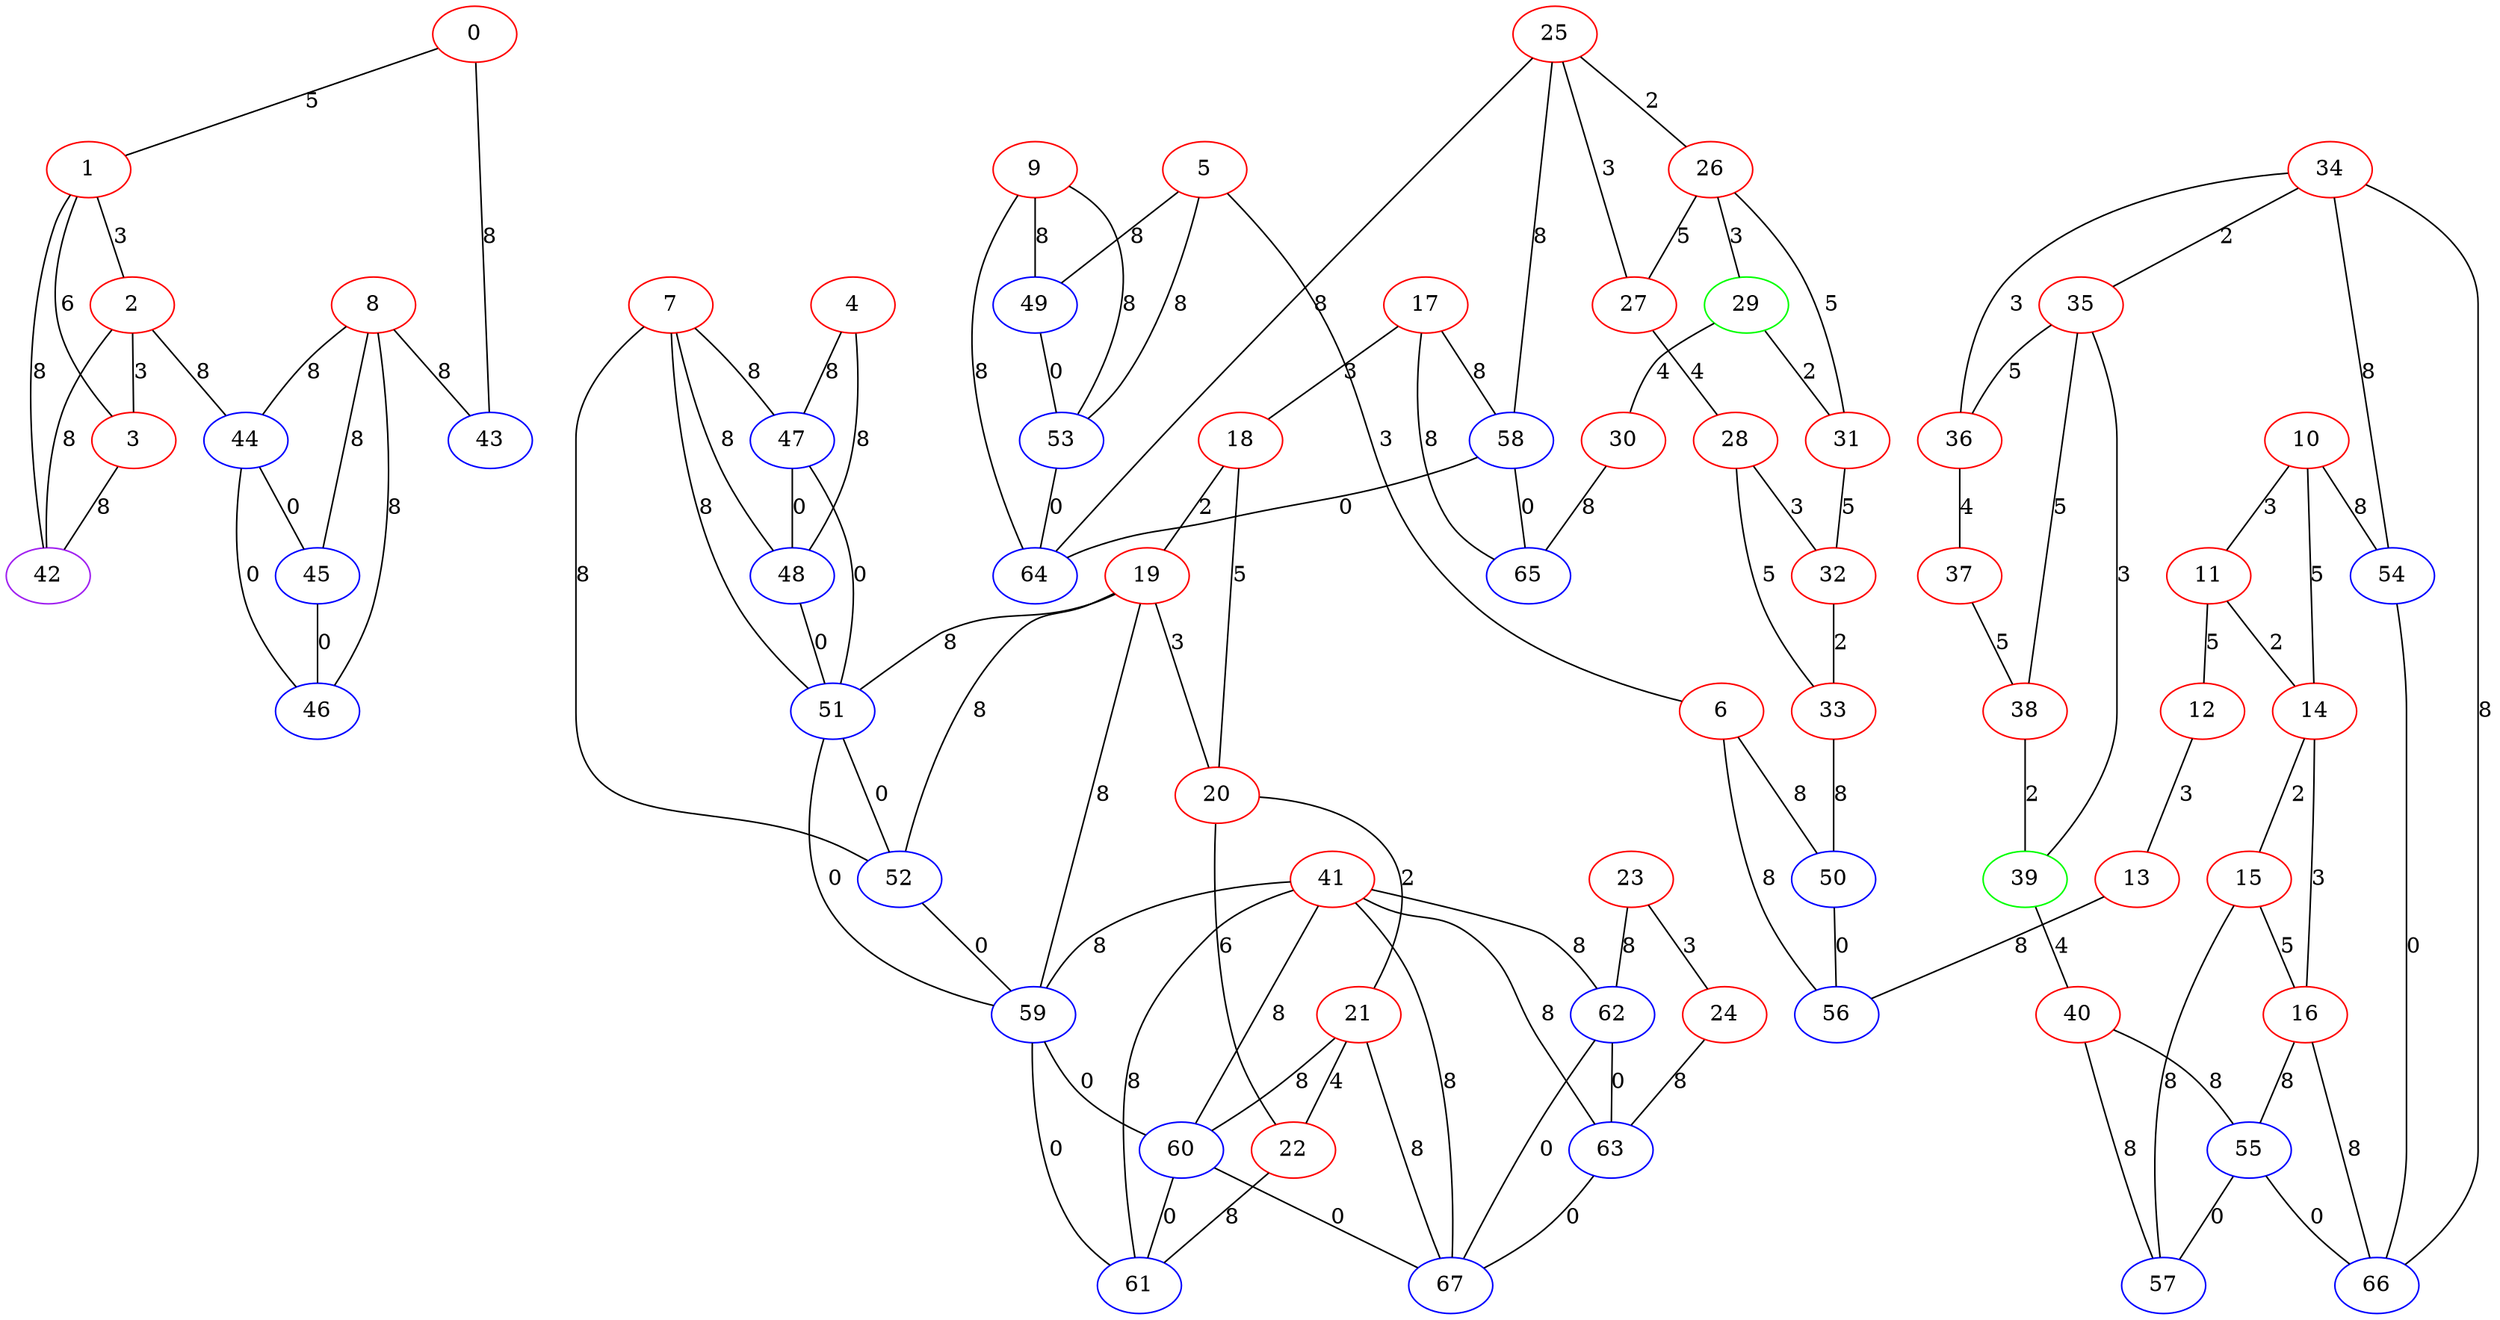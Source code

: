 graph "" {
0 [color=red, weight=1];
1 [color=red, weight=1];
2 [color=red, weight=1];
3 [color=red, weight=1];
4 [color=red, weight=1];
5 [color=red, weight=1];
6 [color=red, weight=1];
7 [color=red, weight=1];
8 [color=red, weight=1];
9 [color=red, weight=1];
10 [color=red, weight=1];
11 [color=red, weight=1];
12 [color=red, weight=1];
13 [color=red, weight=1];
14 [color=red, weight=1];
15 [color=red, weight=1];
16 [color=red, weight=1];
17 [color=red, weight=1];
18 [color=red, weight=1];
19 [color=red, weight=1];
20 [color=red, weight=1];
21 [color=red, weight=1];
22 [color=red, weight=1];
23 [color=red, weight=1];
24 [color=red, weight=1];
25 [color=red, weight=1];
26 [color=red, weight=1];
27 [color=red, weight=1];
28 [color=red, weight=1];
29 [color=green, weight=2];
30 [color=red, weight=1];
31 [color=red, weight=1];
32 [color=red, weight=1];
33 [color=red, weight=1];
34 [color=red, weight=1];
35 [color=red, weight=1];
36 [color=red, weight=1];
37 [color=red, weight=1];
38 [color=red, weight=1];
39 [color=green, weight=2];
40 [color=red, weight=1];
41 [color=red, weight=1];
42 [color=purple, weight=4];
43 [color=blue, weight=3];
44 [color=blue, weight=3];
45 [color=blue, weight=3];
46 [color=blue, weight=3];
47 [color=blue, weight=3];
48 [color=blue, weight=3];
49 [color=blue, weight=3];
50 [color=blue, weight=3];
51 [color=blue, weight=3];
52 [color=blue, weight=3];
53 [color=blue, weight=3];
54 [color=blue, weight=3];
55 [color=blue, weight=3];
56 [color=blue, weight=3];
57 [color=blue, weight=3];
58 [color=blue, weight=3];
59 [color=blue, weight=3];
60 [color=blue, weight=3];
61 [color=blue, weight=3];
62 [color=blue, weight=3];
63 [color=blue, weight=3];
64 [color=blue, weight=3];
65 [color=blue, weight=3];
66 [color=blue, weight=3];
67 [color=blue, weight=3];
0 -- 1  [key=0, label=5];
0 -- 43  [key=0, label=8];
1 -- 2  [key=0, label=3];
1 -- 3  [key=0, label=6];
1 -- 42  [key=0, label=8];
2 -- 42  [key=0, label=8];
2 -- 3  [key=0, label=3];
2 -- 44  [key=0, label=8];
3 -- 42  [key=0, label=8];
4 -- 48  [key=0, label=8];
4 -- 47  [key=0, label=8];
5 -- 49  [key=0, label=8];
5 -- 53  [key=0, label=8];
5 -- 6  [key=0, label=3];
6 -- 56  [key=0, label=8];
6 -- 50  [key=0, label=8];
7 -- 48  [key=0, label=8];
7 -- 51  [key=0, label=8];
7 -- 52  [key=0, label=8];
7 -- 47  [key=0, label=8];
8 -- 43  [key=0, label=8];
8 -- 44  [key=0, label=8];
8 -- 45  [key=0, label=8];
8 -- 46  [key=0, label=8];
9 -- 64  [key=0, label=8];
9 -- 49  [key=0, label=8];
9 -- 53  [key=0, label=8];
10 -- 11  [key=0, label=3];
10 -- 54  [key=0, label=8];
10 -- 14  [key=0, label=5];
11 -- 12  [key=0, label=5];
11 -- 14  [key=0, label=2];
12 -- 13  [key=0, label=3];
13 -- 56  [key=0, label=8];
14 -- 16  [key=0, label=3];
14 -- 15  [key=0, label=2];
15 -- 16  [key=0, label=5];
15 -- 57  [key=0, label=8];
16 -- 66  [key=0, label=8];
16 -- 55  [key=0, label=8];
17 -- 65  [key=0, label=8];
17 -- 18  [key=0, label=3];
17 -- 58  [key=0, label=8];
18 -- 19  [key=0, label=2];
18 -- 20  [key=0, label=5];
19 -- 52  [key=0, label=8];
19 -- 51  [key=0, label=8];
19 -- 20  [key=0, label=3];
19 -- 59  [key=0, label=8];
20 -- 21  [key=0, label=2];
20 -- 22  [key=0, label=6];
21 -- 60  [key=0, label=8];
21 -- 67  [key=0, label=8];
21 -- 22  [key=0, label=4];
22 -- 61  [key=0, label=8];
23 -- 24  [key=0, label=3];
23 -- 62  [key=0, label=8];
24 -- 63  [key=0, label=8];
25 -- 64  [key=0, label=8];
25 -- 26  [key=0, label=2];
25 -- 27  [key=0, label=3];
25 -- 58  [key=0, label=8];
26 -- 27  [key=0, label=5];
26 -- 29  [key=0, label=3];
26 -- 31  [key=0, label=5];
27 -- 28  [key=0, label=4];
28 -- 32  [key=0, label=3];
28 -- 33  [key=0, label=5];
29 -- 30  [key=0, label=4];
29 -- 31  [key=0, label=2];
30 -- 65  [key=0, label=8];
31 -- 32  [key=0, label=5];
32 -- 33  [key=0, label=2];
33 -- 50  [key=0, label=8];
34 -- 66  [key=0, label=8];
34 -- 35  [key=0, label=2];
34 -- 36  [key=0, label=3];
34 -- 54  [key=0, label=8];
35 -- 36  [key=0, label=5];
35 -- 38  [key=0, label=5];
35 -- 39  [key=0, label=3];
36 -- 37  [key=0, label=4];
37 -- 38  [key=0, label=5];
38 -- 39  [key=0, label=2];
39 -- 40  [key=0, label=4];
40 -- 57  [key=0, label=8];
40 -- 55  [key=0, label=8];
41 -- 67  [key=0, label=8];
41 -- 59  [key=0, label=8];
41 -- 60  [key=0, label=8];
41 -- 61  [key=0, label=8];
41 -- 62  [key=0, label=8];
41 -- 63  [key=0, label=8];
44 -- 45  [key=0, label=0];
44 -- 46  [key=0, label=0];
45 -- 46  [key=0, label=0];
47 -- 48  [key=0, label=0];
47 -- 51  [key=0, label=0];
48 -- 51  [key=0, label=0];
49 -- 53  [key=0, label=0];
50 -- 56  [key=0, label=0];
51 -- 52  [key=0, label=0];
51 -- 59  [key=0, label=0];
52 -- 59  [key=0, label=0];
53 -- 64  [key=0, label=0];
54 -- 66  [key=0, label=0];
55 -- 57  [key=0, label=0];
55 -- 66  [key=0, label=0];
58 -- 64  [key=0, label=0];
58 -- 65  [key=0, label=0];
59 -- 60  [key=0, label=0];
59 -- 61  [key=0, label=0];
60 -- 67  [key=0, label=0];
60 -- 61  [key=0, label=0];
62 -- 67  [key=0, label=0];
62 -- 63  [key=0, label=0];
63 -- 67  [key=0, label=0];
}
